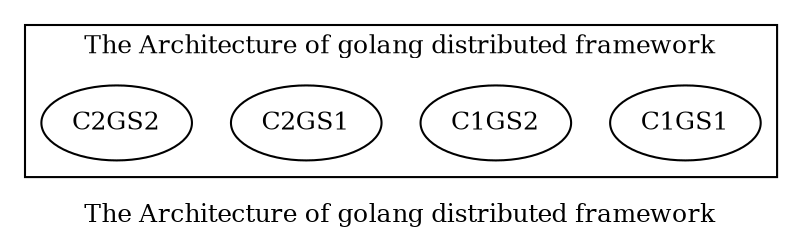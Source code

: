 graph G {
	graph [label="The Architecture of golang distributed framework" fontsize=12];
	node [colorscheme=rdbu11 fontsize=12];
	edge [colorscheme=rdbu11 fontsize=12];
	subgraph cluster1GS{
		C1GS1;C1GS2
	}

	subgraph cluster1GS {
		C2GS1;C2GS2
	}

	//Gate1->cluster1GS
	//Gate2->cluster2GS
}
